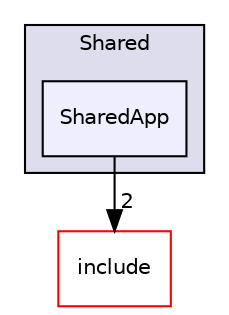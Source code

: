 digraph "c++/3rdParty/plog/samples/Shared/SharedApp" {
  bgcolor=transparent;
  compound=true
  node [ fontsize="10", fontname="Helvetica"];
  edge [ labelfontsize="10", labelfontname="Helvetica"];
  subgraph clusterdir_70a7830592839473067139aa250fa02c {
    graph [ bgcolor="#ddddee", pencolor="black", label="Shared" fontname="Helvetica", fontsize="10", URL="dir_70a7830592839473067139aa250fa02c.html"]
  dir_2d7c2c74ec49631d98448886aec08b44 [shape=box, label="SharedApp", style="filled", fillcolor="#eeeeff", pencolor="black", URL="dir_2d7c2c74ec49631d98448886aec08b44.html"];
  }
  dir_05ea78ffc4ddc4f6d9a6448a24f50fa8 [shape=box label="include" color="red" URL="dir_05ea78ffc4ddc4f6d9a6448a24f50fa8.html"];
  dir_2d7c2c74ec49631d98448886aec08b44->dir_05ea78ffc4ddc4f6d9a6448a24f50fa8 [headlabel="2", labeldistance=1.5 headhref="dir_000037_000027.html"];
}
